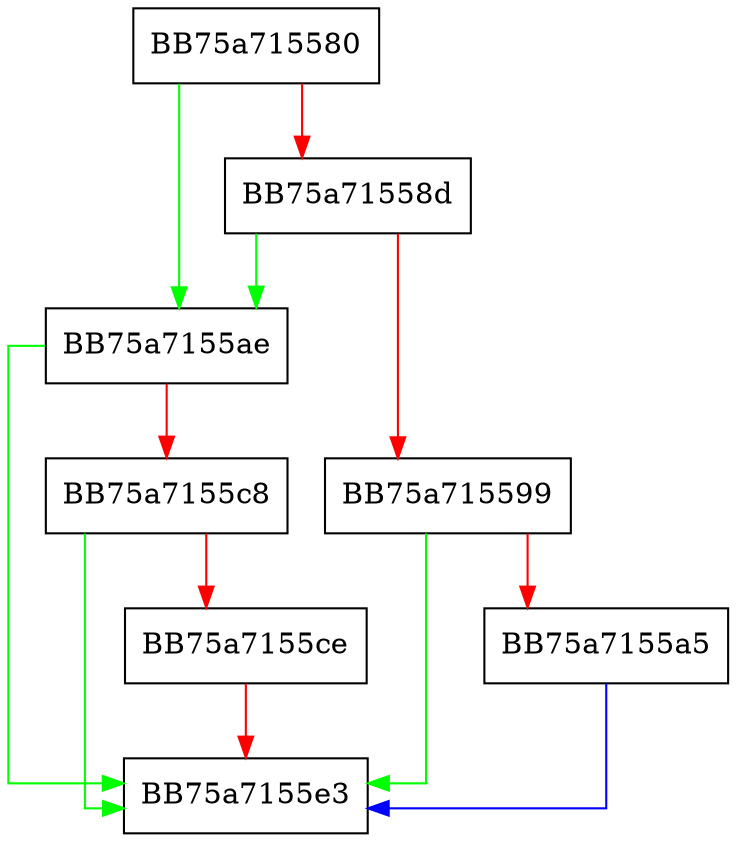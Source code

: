 digraph MpBHODisableConfigEnd {
  node [shape="box"];
  graph [splines=ortho];
  BB75a715580 -> BB75a7155ae [color="green"];
  BB75a715580 -> BB75a71558d [color="red"];
  BB75a71558d -> BB75a7155ae [color="green"];
  BB75a71558d -> BB75a715599 [color="red"];
  BB75a715599 -> BB75a7155e3 [color="green"];
  BB75a715599 -> BB75a7155a5 [color="red"];
  BB75a7155a5 -> BB75a7155e3 [color="blue"];
  BB75a7155ae -> BB75a7155e3 [color="green"];
  BB75a7155ae -> BB75a7155c8 [color="red"];
  BB75a7155c8 -> BB75a7155e3 [color="green"];
  BB75a7155c8 -> BB75a7155ce [color="red"];
  BB75a7155ce -> BB75a7155e3 [color="red"];
}